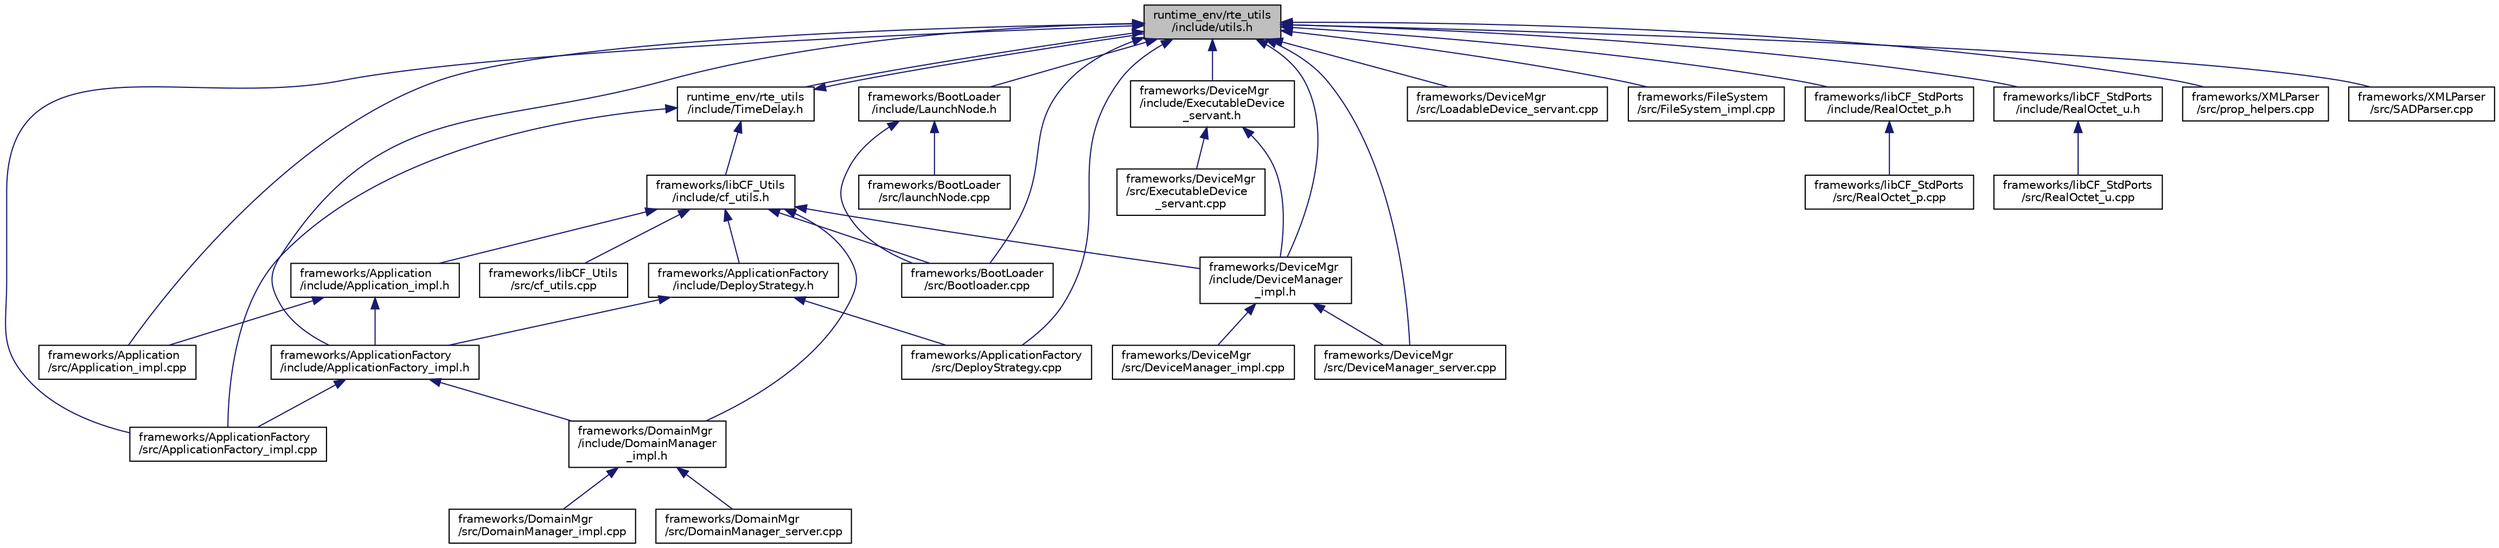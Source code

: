 digraph "runtime_env/rte_utils/include/utils.h"
{
 // INTERACTIVE_SVG=YES
  edge [fontname="Helvetica",fontsize="10",labelfontname="Helvetica",labelfontsize="10"];
  node [fontname="Helvetica",fontsize="10",shape=record];
  Node1 [label="runtime_env/rte_utils\l/include/utils.h",height=0.2,width=0.4,color="black", fillcolor="grey75", style="filled", fontcolor="black"];
  Node1 -> Node2 [dir="back",color="midnightblue",fontsize="10",style="solid",fontname="Helvetica"];
  Node2 [label="frameworks/Application\l/src/Application_impl.cpp",height=0.2,width=0.4,color="black", fillcolor="white", style="filled",URL="$_application__impl_8cpp.html",tooltip=":  "];
  Node1 -> Node3 [dir="back",color="midnightblue",fontsize="10",style="solid",fontname="Helvetica"];
  Node3 [label="frameworks/ApplicationFactory\l/include/ApplicationFactory_impl.h",height=0.2,width=0.4,color="black", fillcolor="white", style="filled",URL="$_application_factory__impl_8h.html",tooltip=":  "];
  Node3 -> Node4 [dir="back",color="midnightblue",fontsize="10",style="solid",fontname="Helvetica"];
  Node4 [label="frameworks/ApplicationFactory\l/src/ApplicationFactory_impl.cpp",height=0.2,width=0.4,color="black", fillcolor="white", style="filled",URL="$_application_factory__impl_8cpp.html",tooltip=":  "];
  Node3 -> Node5 [dir="back",color="midnightblue",fontsize="10",style="solid",fontname="Helvetica"];
  Node5 [label="frameworks/DomainMgr\l/include/DomainManager\l_impl.h",height=0.2,width=0.4,color="black", fillcolor="white", style="filled",URL="$_domain_manager__impl_8h.html",tooltip=":  "];
  Node5 -> Node6 [dir="back",color="midnightblue",fontsize="10",style="solid",fontname="Helvetica"];
  Node6 [label="frameworks/DomainMgr\l/src/DomainManager_impl.cpp",height=0.2,width=0.4,color="black", fillcolor="white", style="filled",URL="$_domain_manager__impl_8cpp.html",tooltip=":  "];
  Node5 -> Node7 [dir="back",color="midnightblue",fontsize="10",style="solid",fontname="Helvetica"];
  Node7 [label="frameworks/DomainMgr\l/src/DomainManager_server.cpp",height=0.2,width=0.4,color="black", fillcolor="white", style="filled",URL="$_domain_manager__server_8cpp.html",tooltip=":  "];
  Node1 -> Node4 [dir="back",color="midnightblue",fontsize="10",style="solid",fontname="Helvetica"];
  Node1 -> Node8 [dir="back",color="midnightblue",fontsize="10",style="solid",fontname="Helvetica"];
  Node8 [label="frameworks/ApplicationFactory\l/src/DeployStrategy.cpp",height=0.2,width=0.4,color="black", fillcolor="white", style="filled",URL="$_deploy_strategy_8cpp.html"];
  Node1 -> Node9 [dir="back",color="midnightblue",fontsize="10",style="solid",fontname="Helvetica"];
  Node9 [label="frameworks/BootLoader\l/include/LaunchNode.h",height=0.2,width=0.4,color="black", fillcolor="white", style="filled",URL="$_launch_node_8h.html",tooltip=":  "];
  Node9 -> Node10 [dir="back",color="midnightblue",fontsize="10",style="solid",fontname="Helvetica"];
  Node10 [label="frameworks/BootLoader\l/src/Bootloader.cpp",height=0.2,width=0.4,color="black", fillcolor="white", style="filled",URL="$_bootloader_8cpp.html",tooltip=":  "];
  Node9 -> Node11 [dir="back",color="midnightblue",fontsize="10",style="solid",fontname="Helvetica"];
  Node11 [label="frameworks/BootLoader\l/src/launchNode.cpp",height=0.2,width=0.4,color="black", fillcolor="white", style="filled",URL="$launch_node_8cpp.html"];
  Node1 -> Node10 [dir="back",color="midnightblue",fontsize="10",style="solid",fontname="Helvetica"];
  Node1 -> Node12 [dir="back",color="midnightblue",fontsize="10",style="solid",fontname="Helvetica"];
  Node12 [label="frameworks/DeviceMgr\l/include/DeviceManager\l_impl.h",height=0.2,width=0.4,color="black", fillcolor="white", style="filled",URL="$_device_manager__impl_8h.html",tooltip=":  "];
  Node12 -> Node13 [dir="back",color="midnightblue",fontsize="10",style="solid",fontname="Helvetica"];
  Node13 [label="frameworks/DeviceMgr\l/src/DeviceManager_impl.cpp",height=0.2,width=0.4,color="black", fillcolor="white", style="filled",URL="$_device_manager__impl_8cpp.html",tooltip=":  "];
  Node12 -> Node14 [dir="back",color="midnightblue",fontsize="10",style="solid",fontname="Helvetica"];
  Node14 [label="frameworks/DeviceMgr\l/src/DeviceManager_server.cpp",height=0.2,width=0.4,color="black", fillcolor="white", style="filled",URL="$_device_manager__server_8cpp.html"];
  Node1 -> Node15 [dir="back",color="midnightblue",fontsize="10",style="solid",fontname="Helvetica"];
  Node15 [label="frameworks/DeviceMgr\l/include/ExecutableDevice\l_servant.h",height=0.2,width=0.4,color="black", fillcolor="white", style="filled",URL="$_executable_device__servant_8h.html",tooltip=":  "];
  Node15 -> Node12 [dir="back",color="midnightblue",fontsize="10",style="solid",fontname="Helvetica"];
  Node15 -> Node16 [dir="back",color="midnightblue",fontsize="10",style="solid",fontname="Helvetica"];
  Node16 [label="frameworks/DeviceMgr\l/src/ExecutableDevice\l_servant.cpp",height=0.2,width=0.4,color="black", fillcolor="white", style="filled",URL="$_executable_device__servant_8cpp.html",tooltip=":  "];
  Node1 -> Node14 [dir="back",color="midnightblue",fontsize="10",style="solid",fontname="Helvetica"];
  Node1 -> Node17 [dir="back",color="midnightblue",fontsize="10",style="solid",fontname="Helvetica"];
  Node17 [label="frameworks/DeviceMgr\l/src/LoadableDevice_servant.cpp",height=0.2,width=0.4,color="black", fillcolor="white", style="filled",URL="$_loadable_device__servant_8cpp.html",tooltip=":  "];
  Node1 -> Node18 [dir="back",color="midnightblue",fontsize="10",style="solid",fontname="Helvetica"];
  Node18 [label="frameworks/FileSystem\l/src/FileSystem_impl.cpp",height=0.2,width=0.4,color="black", fillcolor="white", style="filled",URL="$_file_system__impl_8cpp.html",tooltip=":  "];
  Node1 -> Node19 [dir="back",color="midnightblue",fontsize="10",style="solid",fontname="Helvetica"];
  Node19 [label="frameworks/libCF_StdPorts\l/include/RealOctet_p.h",height=0.2,width=0.4,color="black", fillcolor="white", style="filled",URL="$_real_octet__p_8h.html",tooltip=":  "];
  Node19 -> Node20 [dir="back",color="midnightblue",fontsize="10",style="solid",fontname="Helvetica"];
  Node20 [label="frameworks/libCF_StdPorts\l/src/RealOctet_p.cpp",height=0.2,width=0.4,color="black", fillcolor="white", style="filled",URL="$_real_octet__p_8cpp.html",tooltip=":  "];
  Node1 -> Node21 [dir="back",color="midnightblue",fontsize="10",style="solid",fontname="Helvetica"];
  Node21 [label="frameworks/libCF_StdPorts\l/include/RealOctet_u.h",height=0.2,width=0.4,color="black", fillcolor="white", style="filled",URL="$_real_octet__u_8h.html",tooltip=":  "];
  Node21 -> Node22 [dir="back",color="midnightblue",fontsize="10",style="solid",fontname="Helvetica"];
  Node22 [label="frameworks/libCF_StdPorts\l/src/RealOctet_u.cpp",height=0.2,width=0.4,color="black", fillcolor="white", style="filled",URL="$_real_octet__u_8cpp.html"];
  Node1 -> Node23 [dir="back",color="midnightblue",fontsize="10",style="solid",fontname="Helvetica"];
  Node23 [label="frameworks/XMLParser\l/src/prop_helpers.cpp",height=0.2,width=0.4,color="black", fillcolor="white", style="filled",URL="$prop__helpers_8cpp.html",tooltip=":  "];
  Node1 -> Node24 [dir="back",color="midnightblue",fontsize="10",style="solid",fontname="Helvetica"];
  Node24 [label="frameworks/XMLParser\l/src/SADParser.cpp",height=0.2,width=0.4,color="black", fillcolor="white", style="filled",URL="$_s_a_d_parser_8cpp.html",tooltip=":  "];
  Node1 -> Node25 [dir="back",color="midnightblue",fontsize="10",style="solid",fontname="Helvetica"];
  Node25 [label="runtime_env/rte_utils\l/include/TimeDelay.h",height=0.2,width=0.4,color="black", fillcolor="white", style="filled",URL="$_time_delay_8h.html",tooltip=":  "];
  Node25 -> Node4 [dir="back",color="midnightblue",fontsize="10",style="solid",fontname="Helvetica"];
  Node25 -> Node26 [dir="back",color="midnightblue",fontsize="10",style="solid",fontname="Helvetica"];
  Node26 [label="frameworks/libCF_Utils\l/include/cf_utils.h",height=0.2,width=0.4,color="black", fillcolor="white", style="filled",URL="$cf__utils_8h.html",tooltip=":  "];
  Node26 -> Node27 [dir="back",color="midnightblue",fontsize="10",style="solid",fontname="Helvetica"];
  Node27 [label="frameworks/Application\l/include/Application_impl.h",height=0.2,width=0.4,color="black", fillcolor="white", style="filled",URL="$_application__impl_8h.html",tooltip=":  "];
  Node27 -> Node2 [dir="back",color="midnightblue",fontsize="10",style="solid",fontname="Helvetica"];
  Node27 -> Node3 [dir="back",color="midnightblue",fontsize="10",style="solid",fontname="Helvetica"];
  Node26 -> Node28 [dir="back",color="midnightblue",fontsize="10",style="solid",fontname="Helvetica"];
  Node28 [label="frameworks/ApplicationFactory\l/include/DeployStrategy.h",height=0.2,width=0.4,color="black", fillcolor="white", style="filled",URL="$_deploy_strategy_8h.html"];
  Node28 -> Node3 [dir="back",color="midnightblue",fontsize="10",style="solid",fontname="Helvetica"];
  Node28 -> Node8 [dir="back",color="midnightblue",fontsize="10",style="solid",fontname="Helvetica"];
  Node26 -> Node10 [dir="back",color="midnightblue",fontsize="10",style="solid",fontname="Helvetica"];
  Node26 -> Node12 [dir="back",color="midnightblue",fontsize="10",style="solid",fontname="Helvetica"];
  Node26 -> Node5 [dir="back",color="midnightblue",fontsize="10",style="solid",fontname="Helvetica"];
  Node26 -> Node29 [dir="back",color="midnightblue",fontsize="10",style="solid",fontname="Helvetica"];
  Node29 [label="frameworks/libCF_Utils\l/src/cf_utils.cpp",height=0.2,width=0.4,color="black", fillcolor="white", style="filled",URL="$cf__utils_8cpp.html",tooltip=":  "];
  Node25 -> Node1 [dir="back",color="midnightblue",fontsize="10",style="solid",fontname="Helvetica"];
}
